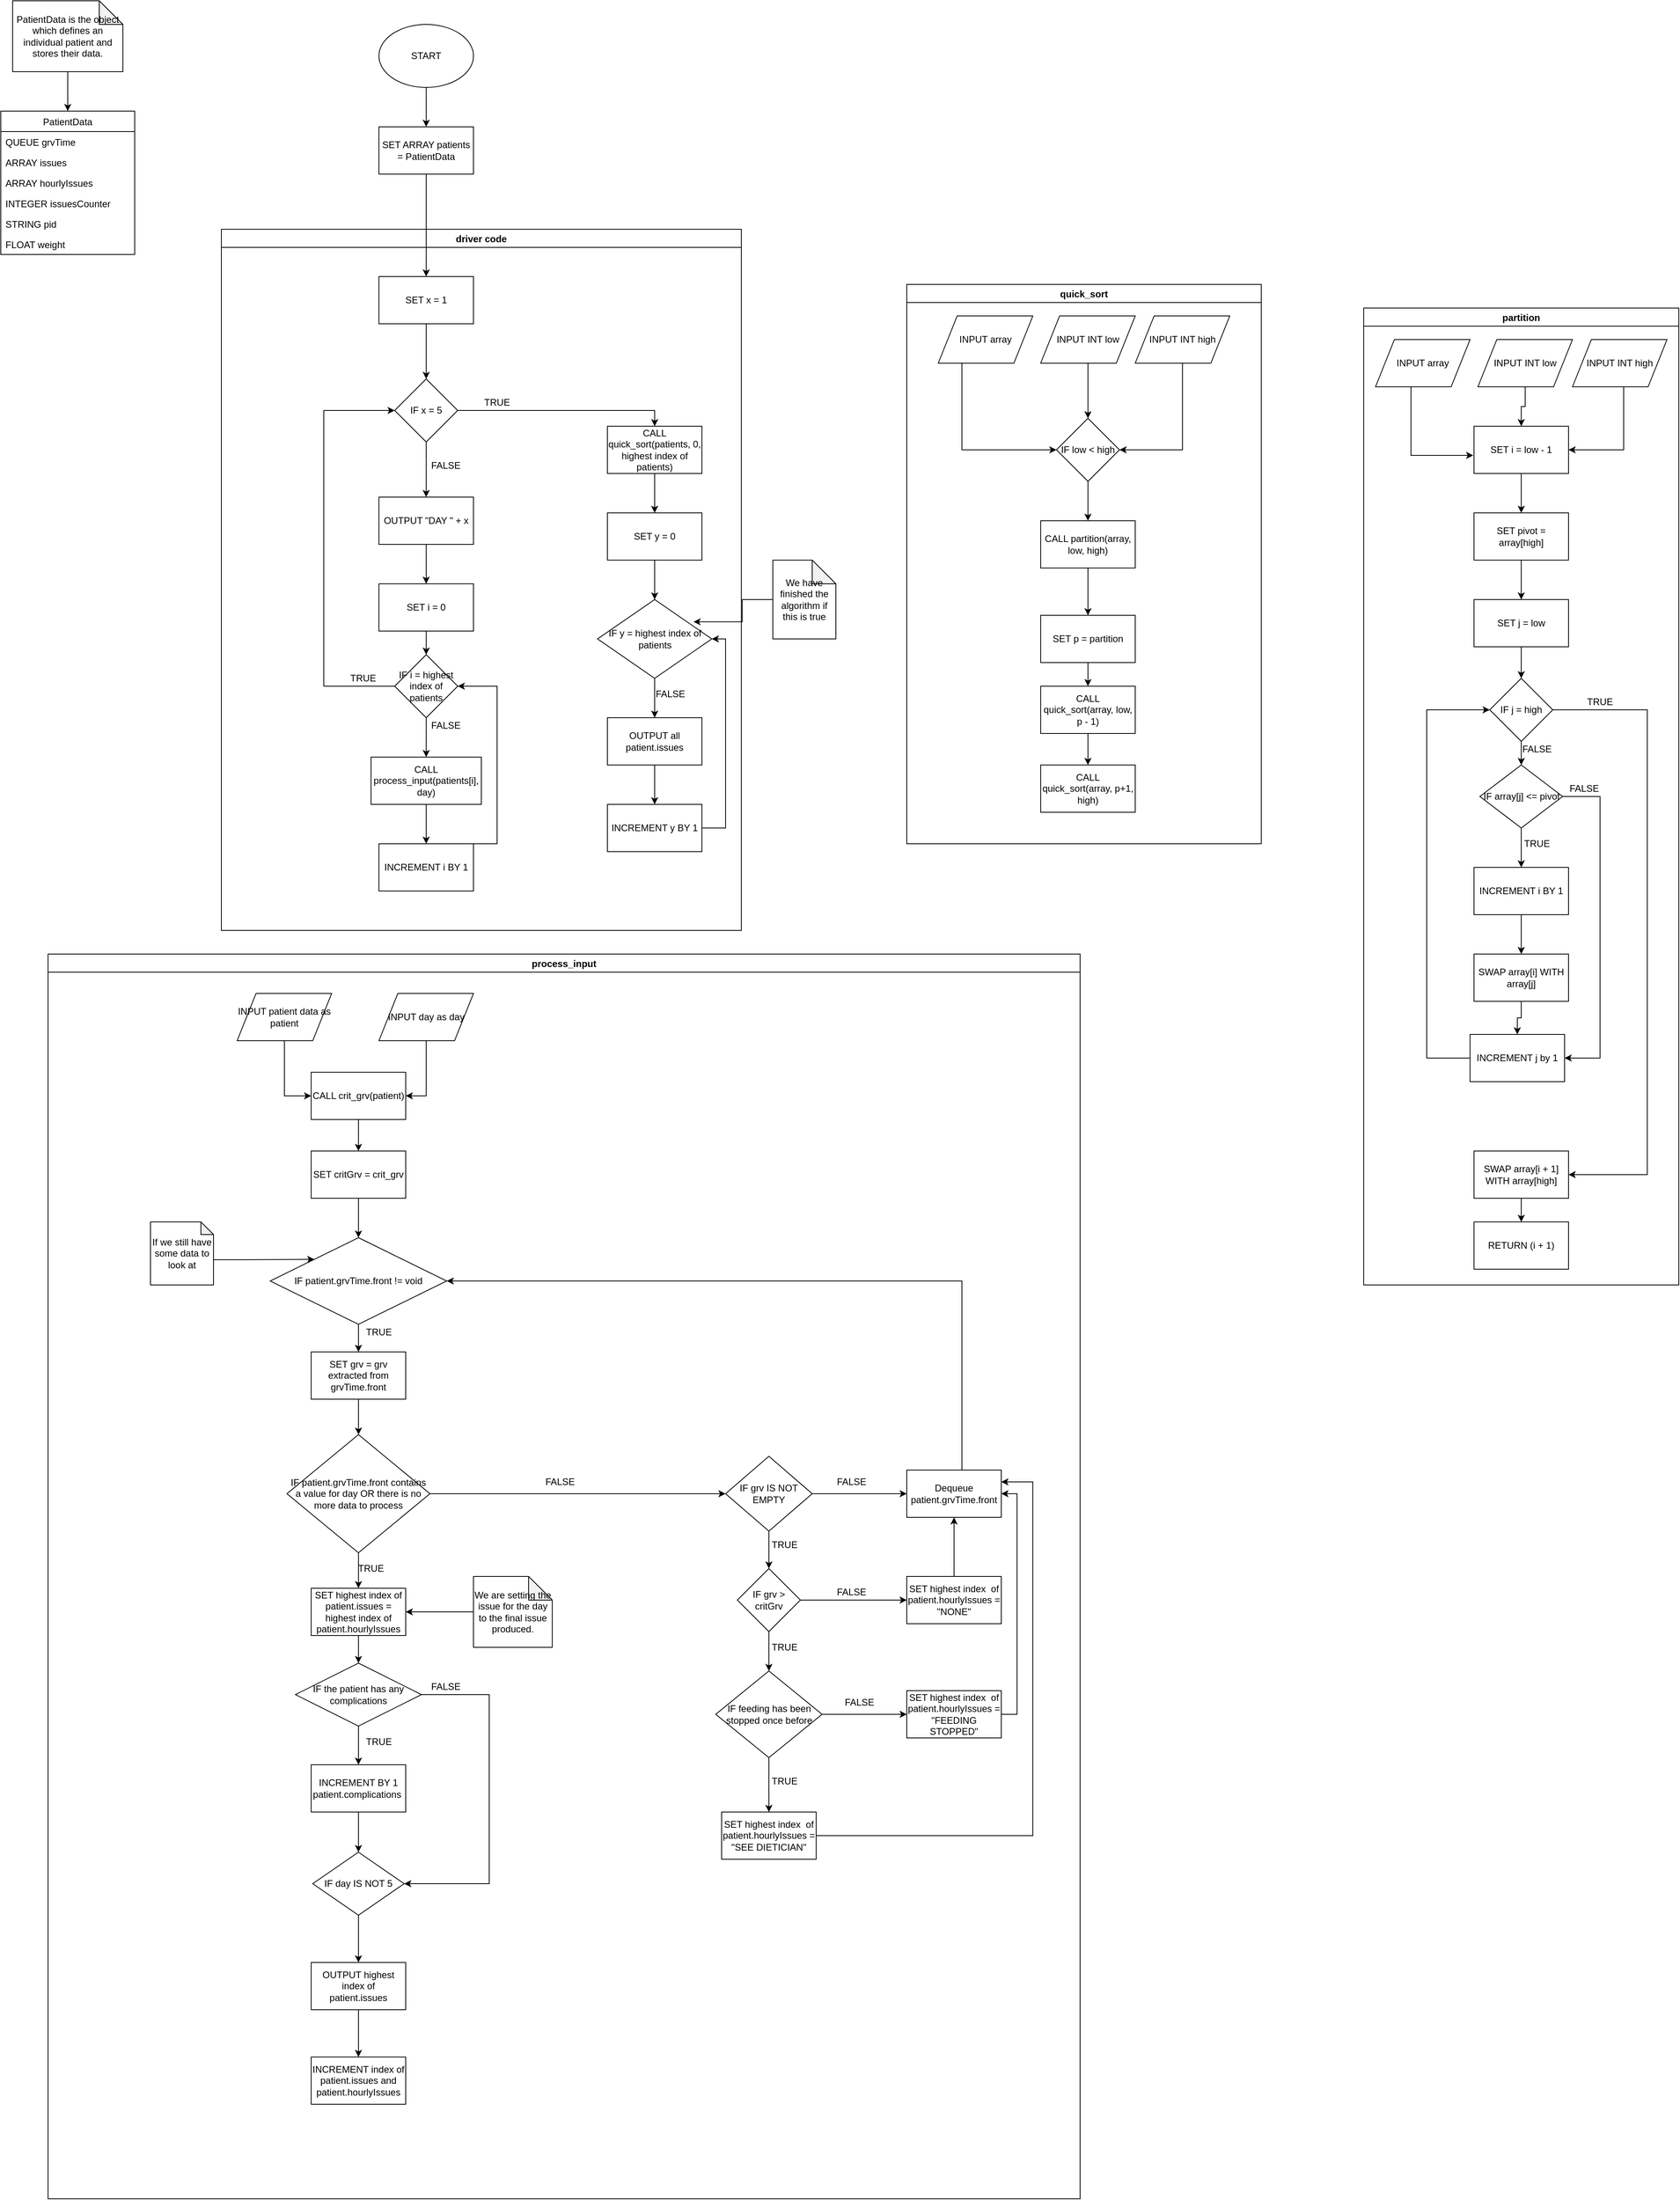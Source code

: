 <mxfile version="12.8.6"><diagram id="xZhLD4o8QTRMAtE7CM15" name="Page-1"><mxGraphModel dx="1673" dy="2077" grid="1" gridSize="10" guides="1" tooltips="1" connect="1" arrows="1" fold="1" page="1" pageScale="1" pageWidth="827" pageHeight="1169" math="0" shadow="0"><root><mxCell id="0"/><mxCell id="1" parent="0"/><mxCell id="9J7fLYX40AJCJ2EZpPL0-2" value="process_input" style="swimlane;" vertex="1" parent="1"><mxGeometry x="350" y="80" width="1310" height="1580" as="geometry"><mxRectangle x="350" y="80" width="110" height="23" as="alternateBounds"/></mxGeometry></mxCell><mxCell id="9J7fLYX40AJCJ2EZpPL0-24" style="edgeStyle=orthogonalEdgeStyle;rounded=0;orthogonalLoop=1;jettySize=auto;html=1;entryX=0;entryY=0.5;entryDx=0;entryDy=0;" edge="1" parent="9J7fLYX40AJCJ2EZpPL0-2" source="9J7fLYX40AJCJ2EZpPL0-4" target="9J7fLYX40AJCJ2EZpPL0-6"><mxGeometry relative="1" as="geometry"/></mxCell><mxCell id="9J7fLYX40AJCJ2EZpPL0-4" value="INPUT patient data as patient" style="shape=parallelogram;perimeter=parallelogramPerimeter;whiteSpace=wrap;html=1;" vertex="1" parent="9J7fLYX40AJCJ2EZpPL0-2"><mxGeometry x="240" y="50" width="120" height="60" as="geometry"/></mxCell><mxCell id="9J7fLYX40AJCJ2EZpPL0-25" style="edgeStyle=orthogonalEdgeStyle;rounded=0;orthogonalLoop=1;jettySize=auto;html=1;entryX=1;entryY=0.5;entryDx=0;entryDy=0;" edge="1" parent="9J7fLYX40AJCJ2EZpPL0-2" source="9J7fLYX40AJCJ2EZpPL0-5" target="9J7fLYX40AJCJ2EZpPL0-6"><mxGeometry relative="1" as="geometry"/></mxCell><mxCell id="9J7fLYX40AJCJ2EZpPL0-5" value="INPUT day as day" style="shape=parallelogram;perimeter=parallelogramPerimeter;whiteSpace=wrap;html=1;" vertex="1" parent="9J7fLYX40AJCJ2EZpPL0-2"><mxGeometry x="420" y="50" width="120" height="60" as="geometry"/></mxCell><mxCell id="9J7fLYX40AJCJ2EZpPL0-8" style="edgeStyle=orthogonalEdgeStyle;rounded=0;orthogonalLoop=1;jettySize=auto;html=1;exitX=0.5;exitY=1;exitDx=0;exitDy=0;" edge="1" parent="9J7fLYX40AJCJ2EZpPL0-2" source="9J7fLYX40AJCJ2EZpPL0-6" target="9J7fLYX40AJCJ2EZpPL0-7"><mxGeometry relative="1" as="geometry"/></mxCell><mxCell id="9J7fLYX40AJCJ2EZpPL0-6" value="CALL crit_grv(patient)" style="rounded=0;whiteSpace=wrap;html=1;" vertex="1" parent="9J7fLYX40AJCJ2EZpPL0-2"><mxGeometry x="334" y="150" width="120" height="60" as="geometry"/></mxCell><mxCell id="9J7fLYX40AJCJ2EZpPL0-22" style="edgeStyle=orthogonalEdgeStyle;rounded=0;orthogonalLoop=1;jettySize=auto;html=1;" edge="1" parent="9J7fLYX40AJCJ2EZpPL0-2" source="9J7fLYX40AJCJ2EZpPL0-7" target="9J7fLYX40AJCJ2EZpPL0-19"><mxGeometry relative="1" as="geometry"/></mxCell><mxCell id="9J7fLYX40AJCJ2EZpPL0-7" value="SET critGrv = crit_grv" style="rounded=0;whiteSpace=wrap;html=1;" vertex="1" parent="9J7fLYX40AJCJ2EZpPL0-2"><mxGeometry x="334" y="250" width="120" height="60" as="geometry"/></mxCell><mxCell id="9J7fLYX40AJCJ2EZpPL0-23" style="edgeStyle=orthogonalEdgeStyle;rounded=0;orthogonalLoop=1;jettySize=auto;html=1;exitX=0.5;exitY=1;exitDx=0;exitDy=0;entryX=0.5;entryY=0;entryDx=0;entryDy=0;" edge="1" parent="9J7fLYX40AJCJ2EZpPL0-2" source="9J7fLYX40AJCJ2EZpPL0-19" target="9J7fLYX40AJCJ2EZpPL0-26"><mxGeometry relative="1" as="geometry"><mxPoint x="394" y="500" as="targetPoint"/></mxGeometry></mxCell><mxCell id="9J7fLYX40AJCJ2EZpPL0-19" value="IF patient.grvTime.front != void" style="rhombus;whiteSpace=wrap;html=1;" vertex="1" parent="9J7fLYX40AJCJ2EZpPL0-2"><mxGeometry x="282" y="360" width="224" height="110" as="geometry"/></mxCell><mxCell id="9J7fLYX40AJCJ2EZpPL0-30" style="edgeStyle=orthogonalEdgeStyle;rounded=0;orthogonalLoop=1;jettySize=auto;html=1;" edge="1" parent="9J7fLYX40AJCJ2EZpPL0-2" source="9J7fLYX40AJCJ2EZpPL0-26" target="9J7fLYX40AJCJ2EZpPL0-28"><mxGeometry relative="1" as="geometry"/></mxCell><mxCell id="9J7fLYX40AJCJ2EZpPL0-26" value="SET grv = grv extracted from grvTime.front" style="rounded=0;whiteSpace=wrap;html=1;" vertex="1" parent="9J7fLYX40AJCJ2EZpPL0-2"><mxGeometry x="334" y="505" width="120" height="60" as="geometry"/></mxCell><mxCell id="9J7fLYX40AJCJ2EZpPL0-34" style="edgeStyle=orthogonalEdgeStyle;rounded=0;orthogonalLoop=1;jettySize=auto;html=1;" edge="1" parent="9J7fLYX40AJCJ2EZpPL0-2" source="9J7fLYX40AJCJ2EZpPL0-28" target="9J7fLYX40AJCJ2EZpPL0-31"><mxGeometry relative="1" as="geometry"/></mxCell><mxCell id="9J7fLYX40AJCJ2EZpPL0-28" value="IF patient.grvTime.front contains a value for day OR there is no more data to process" style="rhombus;whiteSpace=wrap;html=1;" vertex="1" parent="9J7fLYX40AJCJ2EZpPL0-2"><mxGeometry x="303.25" y="610" width="181.5" height="150" as="geometry"/></mxCell><mxCell id="9J7fLYX40AJCJ2EZpPL0-36" style="edgeStyle=orthogonalEdgeStyle;rounded=0;orthogonalLoop=1;jettySize=auto;html=1;exitX=0.5;exitY=1;exitDx=0;exitDy=0;" edge="1" parent="9J7fLYX40AJCJ2EZpPL0-2" source="9J7fLYX40AJCJ2EZpPL0-31" target="9J7fLYX40AJCJ2EZpPL0-35"><mxGeometry relative="1" as="geometry"/></mxCell><mxCell id="9J7fLYX40AJCJ2EZpPL0-31" value="SET highest index of patient.issues = highest index of patient.hourlyIssues" style="rounded=0;whiteSpace=wrap;html=1;" vertex="1" parent="9J7fLYX40AJCJ2EZpPL0-2"><mxGeometry x="334" y="805" width="120" height="60" as="geometry"/></mxCell><mxCell id="9J7fLYX40AJCJ2EZpPL0-33" style="edgeStyle=orthogonalEdgeStyle;rounded=0;orthogonalLoop=1;jettySize=auto;html=1;exitX=0;exitY=0.5;exitDx=0;exitDy=0;exitPerimeter=0;" edge="1" parent="9J7fLYX40AJCJ2EZpPL0-2" source="9J7fLYX40AJCJ2EZpPL0-32" target="9J7fLYX40AJCJ2EZpPL0-31"><mxGeometry relative="1" as="geometry"/></mxCell><mxCell id="9J7fLYX40AJCJ2EZpPL0-32" value="We are setting the issue for the day to the final issue produced." style="shape=note;whiteSpace=wrap;html=1;backgroundOutline=1;darkOpacity=0.05;" vertex="1" parent="9J7fLYX40AJCJ2EZpPL0-2"><mxGeometry x="540" y="790" width="100" height="90" as="geometry"/></mxCell><mxCell id="9J7fLYX40AJCJ2EZpPL0-38" style="edgeStyle=orthogonalEdgeStyle;rounded=0;orthogonalLoop=1;jettySize=auto;html=1;exitX=0.5;exitY=1;exitDx=0;exitDy=0;" edge="1" parent="9J7fLYX40AJCJ2EZpPL0-2" source="9J7fLYX40AJCJ2EZpPL0-35" target="9J7fLYX40AJCJ2EZpPL0-37"><mxGeometry relative="1" as="geometry"/></mxCell><mxCell id="9J7fLYX40AJCJ2EZpPL0-35" value="IF the patient has any complications" style="rhombus;whiteSpace=wrap;html=1;" vertex="1" parent="9J7fLYX40AJCJ2EZpPL0-2"><mxGeometry x="314" y="900" width="160" height="80" as="geometry"/></mxCell><mxCell id="9J7fLYX40AJCJ2EZpPL0-40" style="edgeStyle=orthogonalEdgeStyle;rounded=0;orthogonalLoop=1;jettySize=auto;html=1;exitX=0.5;exitY=1;exitDx=0;exitDy=0;" edge="1" parent="9J7fLYX40AJCJ2EZpPL0-2" source="9J7fLYX40AJCJ2EZpPL0-37" target="9J7fLYX40AJCJ2EZpPL0-39"><mxGeometry relative="1" as="geometry"/></mxCell><mxCell id="9J7fLYX40AJCJ2EZpPL0-37" value="INCREMENT BY 1 patient.complications&amp;nbsp;" style="rounded=0;whiteSpace=wrap;html=1;" vertex="1" parent="9J7fLYX40AJCJ2EZpPL0-2"><mxGeometry x="334" y="1029" width="120" height="60" as="geometry"/></mxCell><mxCell id="9J7fLYX40AJCJ2EZpPL0-42" style="edgeStyle=orthogonalEdgeStyle;rounded=0;orthogonalLoop=1;jettySize=auto;html=1;exitX=0.5;exitY=1;exitDx=0;exitDy=0;" edge="1" parent="9J7fLYX40AJCJ2EZpPL0-2" source="9J7fLYX40AJCJ2EZpPL0-39" target="9J7fLYX40AJCJ2EZpPL0-41"><mxGeometry relative="1" as="geometry"/></mxCell><mxCell id="9J7fLYX40AJCJ2EZpPL0-39" value="IF day IS NOT 5" style="rhombus;whiteSpace=wrap;html=1;" vertex="1" parent="9J7fLYX40AJCJ2EZpPL0-2"><mxGeometry x="336" y="1140" width="116" height="80" as="geometry"/></mxCell><mxCell id="9J7fLYX40AJCJ2EZpPL0-44" style="edgeStyle=orthogonalEdgeStyle;rounded=0;orthogonalLoop=1;jettySize=auto;html=1;" edge="1" parent="9J7fLYX40AJCJ2EZpPL0-2" source="9J7fLYX40AJCJ2EZpPL0-41" target="9J7fLYX40AJCJ2EZpPL0-43"><mxGeometry relative="1" as="geometry"/></mxCell><mxCell id="9J7fLYX40AJCJ2EZpPL0-41" value="OUTPUT highest index of patient.issues" style="rounded=0;whiteSpace=wrap;html=1;" vertex="1" parent="9J7fLYX40AJCJ2EZpPL0-2"><mxGeometry x="334" y="1280" width="120" height="60" as="geometry"/></mxCell><mxCell id="9J7fLYX40AJCJ2EZpPL0-43" value="INCREMENT index of patient.issues and patient.hourlyIssues" style="rounded=0;whiteSpace=wrap;html=1;" vertex="1" parent="9J7fLYX40AJCJ2EZpPL0-2"><mxGeometry x="334" y="1400" width="120" height="60" as="geometry"/></mxCell><mxCell id="9J7fLYX40AJCJ2EZpPL0-45" value="TRUE" style="text;html=1;strokeColor=none;fillColor=none;align=center;verticalAlign=middle;whiteSpace=wrap;rounded=0;" vertex="1" parent="9J7fLYX40AJCJ2EZpPL0-2"><mxGeometry x="390" y="770" width="40" height="20" as="geometry"/></mxCell><mxCell id="9J7fLYX40AJCJ2EZpPL0-47" value="TRUE" style="text;html=1;strokeColor=none;fillColor=none;align=center;verticalAlign=middle;whiteSpace=wrap;rounded=0;" vertex="1" parent="9J7fLYX40AJCJ2EZpPL0-2"><mxGeometry x="400" y="990" width="40" height="20" as="geometry"/></mxCell><mxCell id="9J7fLYX40AJCJ2EZpPL0-48" style="edgeStyle=orthogonalEdgeStyle;rounded=0;orthogonalLoop=1;jettySize=auto;html=1;entryX=1;entryY=0.5;entryDx=0;entryDy=0;" edge="1" parent="9J7fLYX40AJCJ2EZpPL0-2" source="9J7fLYX40AJCJ2EZpPL0-35" target="9J7fLYX40AJCJ2EZpPL0-39"><mxGeometry relative="1" as="geometry"><mxPoint x="540" y="1180" as="targetPoint"/><Array as="points"><mxPoint x="560" y="940"/><mxPoint x="560" y="1180"/></Array></mxGeometry></mxCell><mxCell id="9J7fLYX40AJCJ2EZpPL0-49" value="FALSE" style="text;html=1;strokeColor=none;fillColor=none;align=center;verticalAlign=middle;whiteSpace=wrap;rounded=0;" vertex="1" parent="9J7fLYX40AJCJ2EZpPL0-2"><mxGeometry x="485" y="920" width="40" height="20" as="geometry"/></mxCell><mxCell id="9J7fLYX40AJCJ2EZpPL0-52" value="TRUE" style="text;html=1;strokeColor=none;fillColor=none;align=center;verticalAlign=middle;whiteSpace=wrap;rounded=0;" vertex="1" parent="9J7fLYX40AJCJ2EZpPL0-2"><mxGeometry x="400" y="470" width="40" height="20" as="geometry"/></mxCell><mxCell id="9J7fLYX40AJCJ2EZpPL0-54" style="edgeStyle=orthogonalEdgeStyle;rounded=0;orthogonalLoop=1;jettySize=auto;html=1;exitX=0;exitY=0;exitDx=80;exitDy=48;exitPerimeter=0;entryX=0;entryY=0;entryDx=0;entryDy=0;" edge="1" parent="9J7fLYX40AJCJ2EZpPL0-2" source="9J7fLYX40AJCJ2EZpPL0-53" target="9J7fLYX40AJCJ2EZpPL0-19"><mxGeometry relative="1" as="geometry"/></mxCell><mxCell id="9J7fLYX40AJCJ2EZpPL0-53" value="If we still have some data to look at" style="shape=note;whiteSpace=wrap;html=1;backgroundOutline=1;darkOpacity=0.05;size=16;" vertex="1" parent="9J7fLYX40AJCJ2EZpPL0-2"><mxGeometry x="130" y="340" width="80" height="80" as="geometry"/></mxCell><mxCell id="9J7fLYX40AJCJ2EZpPL0-56" value="FALSE" style="text;html=1;strokeColor=none;fillColor=none;align=center;verticalAlign=middle;whiteSpace=wrap;rounded=0;" vertex="1" parent="9J7fLYX40AJCJ2EZpPL0-2"><mxGeometry x="630" y="660" width="40" height="20" as="geometry"/></mxCell><mxCell id="9J7fLYX40AJCJ2EZpPL0-59" style="edgeStyle=orthogonalEdgeStyle;rounded=0;orthogonalLoop=1;jettySize=auto;html=1;" edge="1" parent="9J7fLYX40AJCJ2EZpPL0-2" source="9J7fLYX40AJCJ2EZpPL0-57" target="9J7fLYX40AJCJ2EZpPL0-58"><mxGeometry relative="1" as="geometry"/></mxCell><mxCell id="9J7fLYX40AJCJ2EZpPL0-63" style="edgeStyle=orthogonalEdgeStyle;rounded=0;orthogonalLoop=1;jettySize=auto;html=1;exitX=0.5;exitY=1;exitDx=0;exitDy=0;" edge="1" parent="9J7fLYX40AJCJ2EZpPL0-2" source="9J7fLYX40AJCJ2EZpPL0-57" target="9J7fLYX40AJCJ2EZpPL0-62"><mxGeometry relative="1" as="geometry"/></mxCell><mxCell id="9J7fLYX40AJCJ2EZpPL0-57" value="IF grv IS NOT EMPTY" style="rhombus;whiteSpace=wrap;html=1;" vertex="1" parent="9J7fLYX40AJCJ2EZpPL0-2"><mxGeometry x="860" y="637.5" width="110" height="95" as="geometry"/></mxCell><mxCell id="9J7fLYX40AJCJ2EZpPL0-58" value="Dequeue patient.grvTime.front" style="rounded=0;whiteSpace=wrap;html=1;" vertex="1" parent="9J7fLYX40AJCJ2EZpPL0-2"><mxGeometry x="1090" y="655" width="120" height="60" as="geometry"/></mxCell><mxCell id="9J7fLYX40AJCJ2EZpPL0-60" style="edgeStyle=orthogonalEdgeStyle;rounded=0;orthogonalLoop=1;jettySize=auto;html=1;entryX=1;entryY=0.5;entryDx=0;entryDy=0;" edge="1" parent="9J7fLYX40AJCJ2EZpPL0-2" source="9J7fLYX40AJCJ2EZpPL0-58" target="9J7fLYX40AJCJ2EZpPL0-19"><mxGeometry relative="1" as="geometry"><mxPoint x="1150" y="420" as="targetPoint"/><Array as="points"><mxPoint x="1160" y="415"/></Array></mxGeometry></mxCell><mxCell id="9J7fLYX40AJCJ2EZpPL0-61" value="FALSE" style="text;html=1;strokeColor=none;fillColor=none;align=center;verticalAlign=middle;whiteSpace=wrap;rounded=0;" vertex="1" parent="9J7fLYX40AJCJ2EZpPL0-2"><mxGeometry x="1000" y="660" width="40" height="20" as="geometry"/></mxCell><mxCell id="9J7fLYX40AJCJ2EZpPL0-65" style="edgeStyle=orthogonalEdgeStyle;rounded=0;orthogonalLoop=1;jettySize=auto;html=1;exitX=1;exitY=0.5;exitDx=0;exitDy=0;entryX=0;entryY=0.5;entryDx=0;entryDy=0;" edge="1" parent="9J7fLYX40AJCJ2EZpPL0-2" source="9J7fLYX40AJCJ2EZpPL0-62" target="9J7fLYX40AJCJ2EZpPL0-64"><mxGeometry relative="1" as="geometry"/></mxCell><mxCell id="9J7fLYX40AJCJ2EZpPL0-68" style="edgeStyle=orthogonalEdgeStyle;rounded=0;orthogonalLoop=1;jettySize=auto;html=1;exitX=0.5;exitY=1;exitDx=0;exitDy=0;" edge="1" parent="9J7fLYX40AJCJ2EZpPL0-2" source="9J7fLYX40AJCJ2EZpPL0-62" target="9J7fLYX40AJCJ2EZpPL0-67"><mxGeometry relative="1" as="geometry"/></mxCell><mxCell id="9J7fLYX40AJCJ2EZpPL0-62" value="IF grv &amp;gt; critGrv" style="rhombus;whiteSpace=wrap;html=1;" vertex="1" parent="9J7fLYX40AJCJ2EZpPL0-2"><mxGeometry x="875" y="780" width="80" height="80" as="geometry"/></mxCell><mxCell id="9J7fLYX40AJCJ2EZpPL0-78" style="edgeStyle=orthogonalEdgeStyle;rounded=0;orthogonalLoop=1;jettySize=auto;html=1;" edge="1" parent="9J7fLYX40AJCJ2EZpPL0-2" source="9J7fLYX40AJCJ2EZpPL0-64" target="9J7fLYX40AJCJ2EZpPL0-58"><mxGeometry relative="1" as="geometry"/></mxCell><mxCell id="9J7fLYX40AJCJ2EZpPL0-64" value="SET highest index&amp;nbsp; of patient.hourlyIssues = &quot;NONE&quot;" style="rounded=0;whiteSpace=wrap;html=1;" vertex="1" parent="9J7fLYX40AJCJ2EZpPL0-2"><mxGeometry x="1090" y="790" width="120" height="60" as="geometry"/></mxCell><mxCell id="9J7fLYX40AJCJ2EZpPL0-66" value="FALSE" style="text;html=1;strokeColor=none;fillColor=none;align=center;verticalAlign=middle;whiteSpace=wrap;rounded=0;" vertex="1" parent="9J7fLYX40AJCJ2EZpPL0-2"><mxGeometry x="1000" y="800" width="40" height="20" as="geometry"/></mxCell><mxCell id="9J7fLYX40AJCJ2EZpPL0-72" style="edgeStyle=orthogonalEdgeStyle;rounded=0;orthogonalLoop=1;jettySize=auto;html=1;" edge="1" parent="9J7fLYX40AJCJ2EZpPL0-2" source="9J7fLYX40AJCJ2EZpPL0-67" target="9J7fLYX40AJCJ2EZpPL0-71"><mxGeometry relative="1" as="geometry"/></mxCell><mxCell id="9J7fLYX40AJCJ2EZpPL0-73" style="edgeStyle=orthogonalEdgeStyle;rounded=0;orthogonalLoop=1;jettySize=auto;html=1;exitX=1;exitY=0.5;exitDx=0;exitDy=0;" edge="1" parent="9J7fLYX40AJCJ2EZpPL0-2" source="9J7fLYX40AJCJ2EZpPL0-67" target="9J7fLYX40AJCJ2EZpPL0-69"><mxGeometry relative="1" as="geometry"/></mxCell><mxCell id="9J7fLYX40AJCJ2EZpPL0-67" value="IF feeding has been stopped once before" style="rhombus;whiteSpace=wrap;html=1;" vertex="1" parent="9J7fLYX40AJCJ2EZpPL0-2"><mxGeometry x="847.5" y="910" width="135" height="110" as="geometry"/></mxCell><mxCell id="9J7fLYX40AJCJ2EZpPL0-79" style="edgeStyle=orthogonalEdgeStyle;rounded=0;orthogonalLoop=1;jettySize=auto;html=1;entryX=1;entryY=0.5;entryDx=0;entryDy=0;" edge="1" parent="9J7fLYX40AJCJ2EZpPL0-2" source="9J7fLYX40AJCJ2EZpPL0-69" target="9J7fLYX40AJCJ2EZpPL0-58"><mxGeometry relative="1" as="geometry"><Array as="points"><mxPoint x="1230" y="965"/><mxPoint x="1230" y="685"/></Array></mxGeometry></mxCell><mxCell id="9J7fLYX40AJCJ2EZpPL0-69" value="&lt;span style=&quot;white-space: normal&quot;&gt;SET highest index&amp;nbsp; of patient.hourlyIssues = &quot;FEEDING STOPPED&quot;&lt;/span&gt;" style="rounded=0;whiteSpace=wrap;html=1;" vertex="1" parent="9J7fLYX40AJCJ2EZpPL0-2"><mxGeometry x="1090" y="935" width="120" height="60" as="geometry"/></mxCell><mxCell id="9J7fLYX40AJCJ2EZpPL0-80" style="edgeStyle=orthogonalEdgeStyle;rounded=0;orthogonalLoop=1;jettySize=auto;html=1;entryX=1;entryY=0.25;entryDx=0;entryDy=0;" edge="1" parent="9J7fLYX40AJCJ2EZpPL0-2" source="9J7fLYX40AJCJ2EZpPL0-71" target="9J7fLYX40AJCJ2EZpPL0-58"><mxGeometry relative="1" as="geometry"><Array as="points"><mxPoint x="1250" y="1119"/><mxPoint x="1250" y="670"/></Array></mxGeometry></mxCell><mxCell id="9J7fLYX40AJCJ2EZpPL0-71" value="&lt;span style=&quot;white-space: normal&quot;&gt;SET highest index&amp;nbsp; of patient.hourlyIssues = &quot;SEE DIETICIAN&quot;&lt;/span&gt;" style="rounded=0;whiteSpace=wrap;html=1;" vertex="1" parent="9J7fLYX40AJCJ2EZpPL0-2"><mxGeometry x="855" y="1089" width="120" height="60" as="geometry"/></mxCell><mxCell id="9J7fLYX40AJCJ2EZpPL0-74" value="TRUE" style="text;html=1;strokeColor=none;fillColor=none;align=center;verticalAlign=middle;whiteSpace=wrap;rounded=0;" vertex="1" parent="9J7fLYX40AJCJ2EZpPL0-2"><mxGeometry x="915" y="740" width="40" height="20" as="geometry"/></mxCell><mxCell id="9J7fLYX40AJCJ2EZpPL0-75" value="TRUE" style="text;html=1;strokeColor=none;fillColor=none;align=center;verticalAlign=middle;whiteSpace=wrap;rounded=0;" vertex="1" parent="9J7fLYX40AJCJ2EZpPL0-2"><mxGeometry x="915" y="870" width="40" height="20" as="geometry"/></mxCell><mxCell id="9J7fLYX40AJCJ2EZpPL0-76" value="TRUE" style="text;html=1;strokeColor=none;fillColor=none;align=center;verticalAlign=middle;whiteSpace=wrap;rounded=0;" vertex="1" parent="9J7fLYX40AJCJ2EZpPL0-2"><mxGeometry x="915" y="1040" width="40" height="20" as="geometry"/></mxCell><mxCell id="9J7fLYX40AJCJ2EZpPL0-77" value="FALSE" style="text;html=1;strokeColor=none;fillColor=none;align=center;verticalAlign=middle;whiteSpace=wrap;rounded=0;" vertex="1" parent="9J7fLYX40AJCJ2EZpPL0-2"><mxGeometry x="1010" y="940" width="40" height="20" as="geometry"/></mxCell><mxCell id="9J7fLYX40AJCJ2EZpPL0-18" style="edgeStyle=orthogonalEdgeStyle;rounded=0;orthogonalLoop=1;jettySize=auto;html=1;" edge="1" parent="1" source="9J7fLYX40AJCJ2EZpPL0-17" target="9J7fLYX40AJCJ2EZpPL0-9"><mxGeometry relative="1" as="geometry"/></mxCell><mxCell id="9J7fLYX40AJCJ2EZpPL0-17" value="PatientData is the object which defines an individual patient and stores their data." style="shape=note;whiteSpace=wrap;html=1;backgroundOutline=1;darkOpacity=0.05;" vertex="1" parent="1"><mxGeometry x="305" y="-1130" width="140" height="90" as="geometry"/></mxCell><mxCell id="9J7fLYX40AJCJ2EZpPL0-55" style="edgeStyle=orthogonalEdgeStyle;rounded=0;orthogonalLoop=1;jettySize=auto;html=1;" edge="1" parent="1" source="9J7fLYX40AJCJ2EZpPL0-28"><mxGeometry relative="1" as="geometry"><mxPoint x="1210" y="765" as="targetPoint"/></mxGeometry></mxCell><mxCell id="9J7fLYX40AJCJ2EZpPL0-81" value="driver code" style="swimlane;startSize=23;" vertex="1" parent="1"><mxGeometry x="570" y="-840" width="660" height="890" as="geometry"/></mxCell><mxCell id="9J7fLYX40AJCJ2EZpPL0-99" style="edgeStyle=orthogonalEdgeStyle;rounded=0;orthogonalLoop=1;jettySize=auto;html=1;" edge="1" parent="9J7fLYX40AJCJ2EZpPL0-81" source="9J7fLYX40AJCJ2EZpPL0-82" target="9J7fLYX40AJCJ2EZpPL0-97"><mxGeometry relative="1" as="geometry"/></mxCell><mxCell id="9J7fLYX40AJCJ2EZpPL0-82" value="SET x = 1" style="rounded=0;whiteSpace=wrap;html=1;" vertex="1" parent="9J7fLYX40AJCJ2EZpPL0-81"><mxGeometry x="200" y="60" width="120" height="60" as="geometry"/></mxCell><mxCell id="9J7fLYX40AJCJ2EZpPL0-86" style="edgeStyle=orthogonalEdgeStyle;rounded=0;orthogonalLoop=1;jettySize=auto;html=1;" edge="1" parent="9J7fLYX40AJCJ2EZpPL0-81" source="9J7fLYX40AJCJ2EZpPL0-83" target="9J7fLYX40AJCJ2EZpPL0-85"><mxGeometry relative="1" as="geometry"/></mxCell><mxCell id="9J7fLYX40AJCJ2EZpPL0-83" value="OUTPUT &quot;DAY &quot; + x" style="rounded=0;whiteSpace=wrap;html=1;" vertex="1" parent="9J7fLYX40AJCJ2EZpPL0-81"><mxGeometry x="200" y="340" width="120" height="60" as="geometry"/></mxCell><mxCell id="9J7fLYX40AJCJ2EZpPL0-94" style="edgeStyle=orthogonalEdgeStyle;rounded=0;orthogonalLoop=1;jettySize=auto;html=1;exitX=0.5;exitY=1;exitDx=0;exitDy=0;" edge="1" parent="9J7fLYX40AJCJ2EZpPL0-81" source="9J7fLYX40AJCJ2EZpPL0-85" target="9J7fLYX40AJCJ2EZpPL0-93"><mxGeometry relative="1" as="geometry"/></mxCell><mxCell id="9J7fLYX40AJCJ2EZpPL0-85" value="SET i = 0" style="rounded=0;whiteSpace=wrap;html=1;" vertex="1" parent="9J7fLYX40AJCJ2EZpPL0-81"><mxGeometry x="200" y="450" width="120" height="60" as="geometry"/></mxCell><mxCell id="9J7fLYX40AJCJ2EZpPL0-101" style="edgeStyle=orthogonalEdgeStyle;rounded=0;orthogonalLoop=1;jettySize=auto;html=1;exitX=0.5;exitY=1;exitDx=0;exitDy=0;" edge="1" parent="9J7fLYX40AJCJ2EZpPL0-81" source="9J7fLYX40AJCJ2EZpPL0-87" target="9J7fLYX40AJCJ2EZpPL0-91"><mxGeometry relative="1" as="geometry"/></mxCell><mxCell id="9J7fLYX40AJCJ2EZpPL0-87" value="CALL process_input(patients[i], day)" style="rounded=0;whiteSpace=wrap;html=1;" vertex="1" parent="9J7fLYX40AJCJ2EZpPL0-81"><mxGeometry x="190" y="670" width="140" height="60" as="geometry"/></mxCell><mxCell id="9J7fLYX40AJCJ2EZpPL0-100" style="edgeStyle=orthogonalEdgeStyle;rounded=0;orthogonalLoop=1;jettySize=auto;html=1;entryX=1;entryY=0.5;entryDx=0;entryDy=0;" edge="1" parent="9J7fLYX40AJCJ2EZpPL0-81" source="9J7fLYX40AJCJ2EZpPL0-91" target="9J7fLYX40AJCJ2EZpPL0-93"><mxGeometry relative="1" as="geometry"><Array as="points"><mxPoint x="350" y="780"/><mxPoint x="350" y="580"/></Array></mxGeometry></mxCell><mxCell id="9J7fLYX40AJCJ2EZpPL0-91" value="INCREMENT i BY 1" style="rounded=0;whiteSpace=wrap;html=1;" vertex="1" parent="9J7fLYX40AJCJ2EZpPL0-81"><mxGeometry x="200" y="780" width="120" height="60" as="geometry"/></mxCell><mxCell id="9J7fLYX40AJCJ2EZpPL0-95" style="edgeStyle=orthogonalEdgeStyle;rounded=0;orthogonalLoop=1;jettySize=auto;html=1;exitX=0.5;exitY=1;exitDx=0;exitDy=0;" edge="1" parent="9J7fLYX40AJCJ2EZpPL0-81" source="9J7fLYX40AJCJ2EZpPL0-93" target="9J7fLYX40AJCJ2EZpPL0-87"><mxGeometry relative="1" as="geometry"/></mxCell><mxCell id="9J7fLYX40AJCJ2EZpPL0-93" value="IF i = highest index of patients" style="rhombus;whiteSpace=wrap;html=1;" vertex="1" parent="9J7fLYX40AJCJ2EZpPL0-81"><mxGeometry x="220" y="540" width="80" height="80" as="geometry"/></mxCell><mxCell id="9J7fLYX40AJCJ2EZpPL0-98" style="edgeStyle=orthogonalEdgeStyle;rounded=0;orthogonalLoop=1;jettySize=auto;html=1;" edge="1" parent="9J7fLYX40AJCJ2EZpPL0-81" source="9J7fLYX40AJCJ2EZpPL0-97" target="9J7fLYX40AJCJ2EZpPL0-83"><mxGeometry relative="1" as="geometry"/></mxCell><mxCell id="9J7fLYX40AJCJ2EZpPL0-107" style="edgeStyle=orthogonalEdgeStyle;rounded=0;orthogonalLoop=1;jettySize=auto;html=1;entryX=0.5;entryY=0;entryDx=0;entryDy=0;" edge="1" parent="9J7fLYX40AJCJ2EZpPL0-81" source="9J7fLYX40AJCJ2EZpPL0-97" target="9J7fLYX40AJCJ2EZpPL0-113"><mxGeometry relative="1" as="geometry"/></mxCell><mxCell id="9J7fLYX40AJCJ2EZpPL0-97" value="IF x = 5" style="rhombus;whiteSpace=wrap;html=1;" vertex="1" parent="9J7fLYX40AJCJ2EZpPL0-81"><mxGeometry x="220" y="190" width="80" height="80" as="geometry"/></mxCell><mxCell id="9J7fLYX40AJCJ2EZpPL0-102" style="edgeStyle=orthogonalEdgeStyle;rounded=0;orthogonalLoop=1;jettySize=auto;html=1;" edge="1" parent="9J7fLYX40AJCJ2EZpPL0-81" source="9J7fLYX40AJCJ2EZpPL0-93" target="9J7fLYX40AJCJ2EZpPL0-97"><mxGeometry relative="1" as="geometry"><mxPoint x="150" y="230" as="targetPoint"/><Array as="points"><mxPoint x="130" y="580"/><mxPoint x="130" y="230"/></Array></mxGeometry></mxCell><mxCell id="9J7fLYX40AJCJ2EZpPL0-103" value="FALSE" style="text;html=1;strokeColor=none;fillColor=none;align=center;verticalAlign=middle;whiteSpace=wrap;rounded=0;" vertex="1" parent="9J7fLYX40AJCJ2EZpPL0-81"><mxGeometry x="265" y="290" width="40" height="20" as="geometry"/></mxCell><mxCell id="9J7fLYX40AJCJ2EZpPL0-104" value="TRUE" style="text;html=1;strokeColor=none;fillColor=none;align=center;verticalAlign=middle;whiteSpace=wrap;rounded=0;" vertex="1" parent="9J7fLYX40AJCJ2EZpPL0-81"><mxGeometry x="160" y="560" width="40" height="20" as="geometry"/></mxCell><mxCell id="9J7fLYX40AJCJ2EZpPL0-105" value="FALSE" style="text;html=1;strokeColor=none;fillColor=none;align=center;verticalAlign=middle;whiteSpace=wrap;rounded=0;" vertex="1" parent="9J7fLYX40AJCJ2EZpPL0-81"><mxGeometry x="265" y="620" width="40" height="20" as="geometry"/></mxCell><mxCell id="9J7fLYX40AJCJ2EZpPL0-110" style="edgeStyle=orthogonalEdgeStyle;rounded=0;orthogonalLoop=1;jettySize=auto;html=1;exitX=0.5;exitY=1;exitDx=0;exitDy=0;" edge="1" parent="9J7fLYX40AJCJ2EZpPL0-81" source="9J7fLYX40AJCJ2EZpPL0-106" target="9J7fLYX40AJCJ2EZpPL0-109"><mxGeometry relative="1" as="geometry"/></mxCell><mxCell id="9J7fLYX40AJCJ2EZpPL0-106" value="SET y = 0" style="rounded=0;whiteSpace=wrap;html=1;" vertex="1" parent="9J7fLYX40AJCJ2EZpPL0-81"><mxGeometry x="490" y="360" width="120" height="60" as="geometry"/></mxCell><mxCell id="9J7fLYX40AJCJ2EZpPL0-108" value="TRUE" style="text;html=1;strokeColor=none;fillColor=none;align=center;verticalAlign=middle;whiteSpace=wrap;rounded=0;" vertex="1" parent="9J7fLYX40AJCJ2EZpPL0-81"><mxGeometry x="330" y="210" width="40" height="20" as="geometry"/></mxCell><mxCell id="9J7fLYX40AJCJ2EZpPL0-112" style="edgeStyle=orthogonalEdgeStyle;rounded=0;orthogonalLoop=1;jettySize=auto;html=1;exitX=0.5;exitY=1;exitDx=0;exitDy=0;" edge="1" parent="9J7fLYX40AJCJ2EZpPL0-81" source="9J7fLYX40AJCJ2EZpPL0-109" target="9J7fLYX40AJCJ2EZpPL0-111"><mxGeometry relative="1" as="geometry"/></mxCell><mxCell id="9J7fLYX40AJCJ2EZpPL0-109" value="IF y = highest index of patients" style="rhombus;whiteSpace=wrap;html=1;" vertex="1" parent="9J7fLYX40AJCJ2EZpPL0-81"><mxGeometry x="477.5" y="470" width="145" height="100" as="geometry"/></mxCell><mxCell id="9J7fLYX40AJCJ2EZpPL0-119" style="edgeStyle=orthogonalEdgeStyle;rounded=0;orthogonalLoop=1;jettySize=auto;html=1;" edge="1" parent="9J7fLYX40AJCJ2EZpPL0-81" source="9J7fLYX40AJCJ2EZpPL0-111" target="9J7fLYX40AJCJ2EZpPL0-117"><mxGeometry relative="1" as="geometry"/></mxCell><mxCell id="9J7fLYX40AJCJ2EZpPL0-111" value="OUTPUT all patient.issues" style="rounded=0;whiteSpace=wrap;html=1;" vertex="1" parent="9J7fLYX40AJCJ2EZpPL0-81"><mxGeometry x="490" y="620" width="120" height="60" as="geometry"/></mxCell><mxCell id="9J7fLYX40AJCJ2EZpPL0-116" style="edgeStyle=orthogonalEdgeStyle;rounded=0;orthogonalLoop=1;jettySize=auto;html=1;exitX=0.5;exitY=1;exitDx=0;exitDy=0;" edge="1" parent="9J7fLYX40AJCJ2EZpPL0-81" source="9J7fLYX40AJCJ2EZpPL0-113" target="9J7fLYX40AJCJ2EZpPL0-106"><mxGeometry relative="1" as="geometry"/></mxCell><mxCell id="9J7fLYX40AJCJ2EZpPL0-113" value="CALL quick_sort(patients, 0, highest index of patients)" style="rounded=0;whiteSpace=wrap;html=1;" vertex="1" parent="9J7fLYX40AJCJ2EZpPL0-81"><mxGeometry x="490" y="250" width="120" height="60" as="geometry"/></mxCell><mxCell id="9J7fLYX40AJCJ2EZpPL0-117" value="INCREMENT y BY 1" style="rounded=0;whiteSpace=wrap;html=1;" vertex="1" parent="9J7fLYX40AJCJ2EZpPL0-81"><mxGeometry x="490" y="730" width="120" height="60" as="geometry"/></mxCell><mxCell id="9J7fLYX40AJCJ2EZpPL0-118" style="edgeStyle=orthogonalEdgeStyle;rounded=0;orthogonalLoop=1;jettySize=auto;html=1;" edge="1" parent="9J7fLYX40AJCJ2EZpPL0-81" source="9J7fLYX40AJCJ2EZpPL0-117" target="9J7fLYX40AJCJ2EZpPL0-109"><mxGeometry relative="1" as="geometry"><mxPoint x="640" y="520" as="targetPoint"/><Array as="points"><mxPoint x="640" y="760"/><mxPoint x="640" y="520"/></Array></mxGeometry></mxCell><mxCell id="9J7fLYX40AJCJ2EZpPL0-120" value="FALSE" style="text;html=1;strokeColor=none;fillColor=none;align=center;verticalAlign=middle;whiteSpace=wrap;rounded=0;" vertex="1" parent="9J7fLYX40AJCJ2EZpPL0-81"><mxGeometry x="550" y="580" width="40" height="20" as="geometry"/></mxCell><mxCell id="9J7fLYX40AJCJ2EZpPL0-174" style="edgeStyle=orthogonalEdgeStyle;rounded=0;orthogonalLoop=1;jettySize=auto;html=1;" edge="1" parent="1" source="9J7fLYX40AJCJ2EZpPL0-89" target="9J7fLYX40AJCJ2EZpPL0-173"><mxGeometry relative="1" as="geometry"/></mxCell><mxCell id="9J7fLYX40AJCJ2EZpPL0-89" value="START" style="ellipse;whiteSpace=wrap;html=1;" vertex="1" parent="1"><mxGeometry x="770" y="-1100" width="120" height="80" as="geometry"/></mxCell><mxCell id="9J7fLYX40AJCJ2EZpPL0-121" value="quick_sort" style="swimlane;" vertex="1" parent="1"><mxGeometry x="1440" y="-770" width="450" height="710" as="geometry"/></mxCell><mxCell id="9J7fLYX40AJCJ2EZpPL0-123" value="INPUT array" style="shape=parallelogram;perimeter=parallelogramPerimeter;whiteSpace=wrap;html=1;" vertex="1" parent="9J7fLYX40AJCJ2EZpPL0-121"><mxGeometry x="40" y="40" width="120" height="60" as="geometry"/></mxCell><mxCell id="9J7fLYX40AJCJ2EZpPL0-131" style="edgeStyle=orthogonalEdgeStyle;rounded=0;orthogonalLoop=1;jettySize=auto;html=1;exitX=0.5;exitY=1;exitDx=0;exitDy=0;" edge="1" parent="9J7fLYX40AJCJ2EZpPL0-121" source="9J7fLYX40AJCJ2EZpPL0-124" target="9J7fLYX40AJCJ2EZpPL0-126"><mxGeometry relative="1" as="geometry"/></mxCell><mxCell id="9J7fLYX40AJCJ2EZpPL0-124" value="INPUT INT low" style="shape=parallelogram;perimeter=parallelogramPerimeter;whiteSpace=wrap;html=1;" vertex="1" parent="9J7fLYX40AJCJ2EZpPL0-121"><mxGeometry x="170" y="40" width="120" height="60" as="geometry"/></mxCell><mxCell id="9J7fLYX40AJCJ2EZpPL0-132" style="edgeStyle=orthogonalEdgeStyle;rounded=0;orthogonalLoop=1;jettySize=auto;html=1;exitX=0.5;exitY=1;exitDx=0;exitDy=0;entryX=1;entryY=0.5;entryDx=0;entryDy=0;" edge="1" parent="9J7fLYX40AJCJ2EZpPL0-121" source="9J7fLYX40AJCJ2EZpPL0-125" target="9J7fLYX40AJCJ2EZpPL0-126"><mxGeometry relative="1" as="geometry"/></mxCell><mxCell id="9J7fLYX40AJCJ2EZpPL0-125" value="INPUT INT high" style="shape=parallelogram;perimeter=parallelogramPerimeter;whiteSpace=wrap;html=1;" vertex="1" parent="9J7fLYX40AJCJ2EZpPL0-121"><mxGeometry x="290" y="40" width="120" height="60" as="geometry"/></mxCell><mxCell id="9J7fLYX40AJCJ2EZpPL0-133" style="edgeStyle=orthogonalEdgeStyle;rounded=0;orthogonalLoop=1;jettySize=auto;html=1;exitX=0.5;exitY=1;exitDx=0;exitDy=0;" edge="1" parent="9J7fLYX40AJCJ2EZpPL0-121" source="9J7fLYX40AJCJ2EZpPL0-126" target="9J7fLYX40AJCJ2EZpPL0-127"><mxGeometry relative="1" as="geometry"/></mxCell><mxCell id="9J7fLYX40AJCJ2EZpPL0-126" value="IF low &amp;lt; high" style="rhombus;whiteSpace=wrap;html=1;" vertex="1" parent="9J7fLYX40AJCJ2EZpPL0-121"><mxGeometry x="190" y="170" width="80" height="80" as="geometry"/></mxCell><mxCell id="9J7fLYX40AJCJ2EZpPL0-134" style="edgeStyle=orthogonalEdgeStyle;rounded=0;orthogonalLoop=1;jettySize=auto;html=1;" edge="1" parent="9J7fLYX40AJCJ2EZpPL0-121" source="9J7fLYX40AJCJ2EZpPL0-127" target="9J7fLYX40AJCJ2EZpPL0-129"><mxGeometry relative="1" as="geometry"/></mxCell><mxCell id="9J7fLYX40AJCJ2EZpPL0-127" value="CALL partition(array, low, high)" style="rounded=0;whiteSpace=wrap;html=1;" vertex="1" parent="9J7fLYX40AJCJ2EZpPL0-121"><mxGeometry x="170" y="300" width="120" height="60" as="geometry"/></mxCell><mxCell id="9J7fLYX40AJCJ2EZpPL0-137" style="edgeStyle=orthogonalEdgeStyle;rounded=0;orthogonalLoop=1;jettySize=auto;html=1;exitX=0.5;exitY=1;exitDx=0;exitDy=0;" edge="1" parent="9J7fLYX40AJCJ2EZpPL0-121" source="9J7fLYX40AJCJ2EZpPL0-129" target="9J7fLYX40AJCJ2EZpPL0-135"><mxGeometry relative="1" as="geometry"/></mxCell><mxCell id="9J7fLYX40AJCJ2EZpPL0-129" value="SET p = partition" style="rounded=0;whiteSpace=wrap;html=1;" vertex="1" parent="9J7fLYX40AJCJ2EZpPL0-121"><mxGeometry x="170" y="420" width="120" height="60" as="geometry"/></mxCell><mxCell id="9J7fLYX40AJCJ2EZpPL0-130" style="edgeStyle=orthogonalEdgeStyle;rounded=0;orthogonalLoop=1;jettySize=auto;html=1;entryX=0;entryY=0.5;entryDx=0;entryDy=0;" edge="1" parent="9J7fLYX40AJCJ2EZpPL0-121" source="9J7fLYX40AJCJ2EZpPL0-123" target="9J7fLYX40AJCJ2EZpPL0-126"><mxGeometry relative="1" as="geometry"><mxPoint x="90" y="230" as="targetPoint"/><Array as="points"><mxPoint x="70" y="210"/></Array></mxGeometry></mxCell><mxCell id="9J7fLYX40AJCJ2EZpPL0-138" style="edgeStyle=orthogonalEdgeStyle;rounded=0;orthogonalLoop=1;jettySize=auto;html=1;" edge="1" parent="9J7fLYX40AJCJ2EZpPL0-121" source="9J7fLYX40AJCJ2EZpPL0-135" target="9J7fLYX40AJCJ2EZpPL0-136"><mxGeometry relative="1" as="geometry"/></mxCell><mxCell id="9J7fLYX40AJCJ2EZpPL0-135" value="CALL quick_sort(array, low, p - 1)" style="rounded=0;whiteSpace=wrap;html=1;" vertex="1" parent="9J7fLYX40AJCJ2EZpPL0-121"><mxGeometry x="170" y="510" width="120" height="60" as="geometry"/></mxCell><mxCell id="9J7fLYX40AJCJ2EZpPL0-136" value="CALL quick_sort(array, p+1, high)" style="rounded=0;whiteSpace=wrap;html=1;" vertex="1" parent="9J7fLYX40AJCJ2EZpPL0-121"><mxGeometry x="170" y="610" width="120" height="60" as="geometry"/></mxCell><mxCell id="9J7fLYX40AJCJ2EZpPL0-122" value="partition" style="swimlane;startSize=23;" vertex="1" parent="1"><mxGeometry x="2020" y="-740" width="400" height="1240" as="geometry"/></mxCell><mxCell id="9J7fLYX40AJCJ2EZpPL0-152" style="edgeStyle=orthogonalEdgeStyle;rounded=0;orthogonalLoop=1;jettySize=auto;html=1;entryX=-0.008;entryY=0.617;entryDx=0;entryDy=0;entryPerimeter=0;" edge="1" parent="9J7fLYX40AJCJ2EZpPL0-122" source="9J7fLYX40AJCJ2EZpPL0-139" target="9J7fLYX40AJCJ2EZpPL0-142"><mxGeometry relative="1" as="geometry"><Array as="points"><mxPoint x="60" y="187"/></Array></mxGeometry></mxCell><mxCell id="9J7fLYX40AJCJ2EZpPL0-139" value="INPUT array" style="shape=parallelogram;perimeter=parallelogramPerimeter;whiteSpace=wrap;html=1;" vertex="1" parent="9J7fLYX40AJCJ2EZpPL0-122"><mxGeometry x="15" y="40" width="120" height="60" as="geometry"/></mxCell><mxCell id="9J7fLYX40AJCJ2EZpPL0-153" style="edgeStyle=orthogonalEdgeStyle;rounded=0;orthogonalLoop=1;jettySize=auto;html=1;" edge="1" parent="9J7fLYX40AJCJ2EZpPL0-122" source="9J7fLYX40AJCJ2EZpPL0-140" target="9J7fLYX40AJCJ2EZpPL0-142"><mxGeometry relative="1" as="geometry"/></mxCell><mxCell id="9J7fLYX40AJCJ2EZpPL0-140" value="INPUT INT low" style="shape=parallelogram;perimeter=parallelogramPerimeter;whiteSpace=wrap;html=1;" vertex="1" parent="9J7fLYX40AJCJ2EZpPL0-122"><mxGeometry x="145" y="40" width="120" height="60" as="geometry"/></mxCell><mxCell id="9J7fLYX40AJCJ2EZpPL0-154" style="edgeStyle=orthogonalEdgeStyle;rounded=0;orthogonalLoop=1;jettySize=auto;html=1;entryX=1;entryY=0.5;entryDx=0;entryDy=0;" edge="1" parent="9J7fLYX40AJCJ2EZpPL0-122" source="9J7fLYX40AJCJ2EZpPL0-141" target="9J7fLYX40AJCJ2EZpPL0-142"><mxGeometry relative="1" as="geometry"><Array as="points"><mxPoint x="330" y="180"/></Array></mxGeometry></mxCell><mxCell id="9J7fLYX40AJCJ2EZpPL0-141" value="INPUT INT high" style="shape=parallelogram;perimeter=parallelogramPerimeter;whiteSpace=wrap;html=1;" vertex="1" parent="9J7fLYX40AJCJ2EZpPL0-122"><mxGeometry x="265" y="40" width="120" height="60" as="geometry"/></mxCell><mxCell id="9J7fLYX40AJCJ2EZpPL0-155" style="edgeStyle=orthogonalEdgeStyle;rounded=0;orthogonalLoop=1;jettySize=auto;html=1;" edge="1" parent="9J7fLYX40AJCJ2EZpPL0-122" source="9J7fLYX40AJCJ2EZpPL0-142" target="9J7fLYX40AJCJ2EZpPL0-143"><mxGeometry relative="1" as="geometry"/></mxCell><mxCell id="9J7fLYX40AJCJ2EZpPL0-142" value="SET i = low - 1" style="rounded=0;whiteSpace=wrap;html=1;" vertex="1" parent="9J7fLYX40AJCJ2EZpPL0-122"><mxGeometry x="140" y="150" width="120" height="60" as="geometry"/></mxCell><mxCell id="9J7fLYX40AJCJ2EZpPL0-156" style="edgeStyle=orthogonalEdgeStyle;rounded=0;orthogonalLoop=1;jettySize=auto;html=1;" edge="1" parent="9J7fLYX40AJCJ2EZpPL0-122" source="9J7fLYX40AJCJ2EZpPL0-143" target="9J7fLYX40AJCJ2EZpPL0-144"><mxGeometry relative="1" as="geometry"/></mxCell><mxCell id="9J7fLYX40AJCJ2EZpPL0-143" value="SET pivot = array[high]" style="rounded=0;whiteSpace=wrap;html=1;" vertex="1" parent="9J7fLYX40AJCJ2EZpPL0-122"><mxGeometry x="140" y="260" width="120" height="60" as="geometry"/></mxCell><mxCell id="9J7fLYX40AJCJ2EZpPL0-157" style="edgeStyle=orthogonalEdgeStyle;rounded=0;orthogonalLoop=1;jettySize=auto;html=1;" edge="1" parent="9J7fLYX40AJCJ2EZpPL0-122" source="9J7fLYX40AJCJ2EZpPL0-144" target="9J7fLYX40AJCJ2EZpPL0-145"><mxGeometry relative="1" as="geometry"/></mxCell><mxCell id="9J7fLYX40AJCJ2EZpPL0-144" value="SET j = low" style="rounded=0;whiteSpace=wrap;html=1;" vertex="1" parent="9J7fLYX40AJCJ2EZpPL0-122"><mxGeometry x="140" y="370" width="120" height="60" as="geometry"/></mxCell><mxCell id="9J7fLYX40AJCJ2EZpPL0-158" style="edgeStyle=orthogonalEdgeStyle;rounded=0;orthogonalLoop=1;jettySize=auto;html=1;" edge="1" parent="9J7fLYX40AJCJ2EZpPL0-122" source="9J7fLYX40AJCJ2EZpPL0-145" target="9J7fLYX40AJCJ2EZpPL0-147"><mxGeometry relative="1" as="geometry"/></mxCell><mxCell id="9J7fLYX40AJCJ2EZpPL0-145" value="IF j = high" style="rhombus;whiteSpace=wrap;html=1;" vertex="1" parent="9J7fLYX40AJCJ2EZpPL0-122"><mxGeometry x="160" y="470" width="80" height="80" as="geometry"/></mxCell><mxCell id="9J7fLYX40AJCJ2EZpPL0-159" style="edgeStyle=orthogonalEdgeStyle;rounded=0;orthogonalLoop=1;jettySize=auto;html=1;" edge="1" parent="9J7fLYX40AJCJ2EZpPL0-122" source="9J7fLYX40AJCJ2EZpPL0-147" target="9J7fLYX40AJCJ2EZpPL0-148"><mxGeometry relative="1" as="geometry"/></mxCell><mxCell id="9J7fLYX40AJCJ2EZpPL0-169" style="edgeStyle=orthogonalEdgeStyle;rounded=0;orthogonalLoop=1;jettySize=auto;html=1;exitX=1;exitY=0.5;exitDx=0;exitDy=0;entryX=1;entryY=0.5;entryDx=0;entryDy=0;" edge="1" parent="9J7fLYX40AJCJ2EZpPL0-122" source="9J7fLYX40AJCJ2EZpPL0-147" target="9J7fLYX40AJCJ2EZpPL0-167"><mxGeometry relative="1" as="geometry"><Array as="points"><mxPoint x="300" y="620"/><mxPoint x="300" y="952"/></Array></mxGeometry></mxCell><mxCell id="9J7fLYX40AJCJ2EZpPL0-147" value="IF array[j] &amp;lt;= pivot" style="rhombus;whiteSpace=wrap;html=1;" vertex="1" parent="9J7fLYX40AJCJ2EZpPL0-122"><mxGeometry x="147.5" y="580" width="105" height="80" as="geometry"/></mxCell><mxCell id="9J7fLYX40AJCJ2EZpPL0-160" style="edgeStyle=orthogonalEdgeStyle;rounded=0;orthogonalLoop=1;jettySize=auto;html=1;" edge="1" parent="9J7fLYX40AJCJ2EZpPL0-122" source="9J7fLYX40AJCJ2EZpPL0-148" target="9J7fLYX40AJCJ2EZpPL0-149"><mxGeometry relative="1" as="geometry"/></mxCell><mxCell id="9J7fLYX40AJCJ2EZpPL0-148" value="INCREMENT i BY 1" style="rounded=0;whiteSpace=wrap;html=1;" vertex="1" parent="9J7fLYX40AJCJ2EZpPL0-122"><mxGeometry x="140" y="710" width="120" height="60" as="geometry"/></mxCell><mxCell id="9J7fLYX40AJCJ2EZpPL0-168" style="edgeStyle=orthogonalEdgeStyle;rounded=0;orthogonalLoop=1;jettySize=auto;html=1;" edge="1" parent="9J7fLYX40AJCJ2EZpPL0-122" source="9J7fLYX40AJCJ2EZpPL0-149" target="9J7fLYX40AJCJ2EZpPL0-167"><mxGeometry relative="1" as="geometry"/></mxCell><mxCell id="9J7fLYX40AJCJ2EZpPL0-149" value="SWAP array[i] WITH array[j]" style="rounded=0;whiteSpace=wrap;html=1;" vertex="1" parent="9J7fLYX40AJCJ2EZpPL0-122"><mxGeometry x="140" y="820" width="120" height="60" as="geometry"/></mxCell><mxCell id="9J7fLYX40AJCJ2EZpPL0-163" value="FALSE" style="text;html=1;strokeColor=none;fillColor=none;align=center;verticalAlign=middle;whiteSpace=wrap;rounded=0;" vertex="1" parent="9J7fLYX40AJCJ2EZpPL0-122"><mxGeometry x="200" y="550" width="40" height="20" as="geometry"/></mxCell><mxCell id="9J7fLYX40AJCJ2EZpPL0-164" value="TRUE" style="text;html=1;strokeColor=none;fillColor=none;align=center;verticalAlign=middle;whiteSpace=wrap;rounded=0;" vertex="1" parent="9J7fLYX40AJCJ2EZpPL0-122"><mxGeometry x="200" y="670" width="40" height="20" as="geometry"/></mxCell><mxCell id="9J7fLYX40AJCJ2EZpPL0-166" value="FALSE" style="text;html=1;strokeColor=none;fillColor=none;align=center;verticalAlign=middle;whiteSpace=wrap;rounded=0;" vertex="1" parent="9J7fLYX40AJCJ2EZpPL0-122"><mxGeometry x="260" y="600" width="40" height="20" as="geometry"/></mxCell><mxCell id="9J7fLYX40AJCJ2EZpPL0-167" value="INCREMENT j by 1" style="rounded=0;whiteSpace=wrap;html=1;" vertex="1" parent="9J7fLYX40AJCJ2EZpPL0-122"><mxGeometry x="135" y="922" width="120" height="60" as="geometry"/></mxCell><mxCell id="9J7fLYX40AJCJ2EZpPL0-170" style="edgeStyle=orthogonalEdgeStyle;rounded=0;orthogonalLoop=1;jettySize=auto;html=1;exitX=0;exitY=0.5;exitDx=0;exitDy=0;" edge="1" parent="9J7fLYX40AJCJ2EZpPL0-122" source="9J7fLYX40AJCJ2EZpPL0-167" target="9J7fLYX40AJCJ2EZpPL0-145"><mxGeometry relative="1" as="geometry"><mxPoint x="90" y="510" as="targetPoint"/><Array as="points"><mxPoint x="80" y="952"/><mxPoint x="80" y="510"/></Array></mxGeometry></mxCell><mxCell id="9J7fLYX40AJCJ2EZpPL0-172" value="TRUE" style="text;html=1;strokeColor=none;fillColor=none;align=center;verticalAlign=middle;whiteSpace=wrap;rounded=0;" vertex="1" parent="9J7fLYX40AJCJ2EZpPL0-122"><mxGeometry x="280" y="490" width="40" height="20" as="geometry"/></mxCell><mxCell id="9J7fLYX40AJCJ2EZpPL0-162" style="edgeStyle=orthogonalEdgeStyle;rounded=0;orthogonalLoop=1;jettySize=auto;html=1;" edge="1" parent="1" source="9J7fLYX40AJCJ2EZpPL0-150" target="9J7fLYX40AJCJ2EZpPL0-151"><mxGeometry relative="1" as="geometry"/></mxCell><mxCell id="9J7fLYX40AJCJ2EZpPL0-150" value="SWAP array[i + 1] WITH array[high]" style="rounded=0;whiteSpace=wrap;html=1;" vertex="1" parent="1"><mxGeometry x="2160" y="330" width="120" height="60" as="geometry"/></mxCell><mxCell id="9J7fLYX40AJCJ2EZpPL0-151" value="RETURN (i + 1)" style="rounded=0;whiteSpace=wrap;html=1;" vertex="1" parent="1"><mxGeometry x="2160" y="420" width="120" height="60" as="geometry"/></mxCell><mxCell id="9J7fLYX40AJCJ2EZpPL0-171" style="edgeStyle=orthogonalEdgeStyle;rounded=0;orthogonalLoop=1;jettySize=auto;html=1;entryX=1;entryY=0.5;entryDx=0;entryDy=0;" edge="1" parent="1" source="9J7fLYX40AJCJ2EZpPL0-145" target="9J7fLYX40AJCJ2EZpPL0-150"><mxGeometry relative="1" as="geometry"><Array as="points"><mxPoint x="2380" y="-230"/><mxPoint x="2380" y="360"/></Array></mxGeometry></mxCell><mxCell id="9J7fLYX40AJCJ2EZpPL0-175" style="edgeStyle=orthogonalEdgeStyle;rounded=0;orthogonalLoop=1;jettySize=auto;html=1;" edge="1" parent="1" source="9J7fLYX40AJCJ2EZpPL0-173" target="9J7fLYX40AJCJ2EZpPL0-82"><mxGeometry relative="1" as="geometry"/></mxCell><mxCell id="9J7fLYX40AJCJ2EZpPL0-173" value="SET ARRAY patients = PatientData" style="rounded=0;whiteSpace=wrap;html=1;" vertex="1" parent="1"><mxGeometry x="770" y="-970" width="120" height="60" as="geometry"/></mxCell><mxCell id="9J7fLYX40AJCJ2EZpPL0-179" style="edgeStyle=orthogonalEdgeStyle;rounded=0;orthogonalLoop=1;jettySize=auto;html=1;entryX=0.84;entryY=0.283;entryDx=0;entryDy=0;entryPerimeter=0;" edge="1" parent="1" source="9J7fLYX40AJCJ2EZpPL0-178" target="9J7fLYX40AJCJ2EZpPL0-109"><mxGeometry relative="1" as="geometry"/></mxCell><mxCell id="9J7fLYX40AJCJ2EZpPL0-178" value="We have finished the algorithm if this is true" style="shape=note;whiteSpace=wrap;html=1;backgroundOutline=1;darkOpacity=0.05;" vertex="1" parent="1"><mxGeometry x="1270" y="-420" width="80" height="100" as="geometry"/></mxCell><mxCell id="9J7fLYX40AJCJ2EZpPL0-9" value="PatientData" style="swimlane;fontStyle=0;childLayout=stackLayout;horizontal=1;startSize=26;fillColor=none;horizontalStack=0;resizeParent=1;resizeParentMax=0;resizeLast=0;collapsible=1;marginBottom=0;" vertex="1" parent="1"><mxGeometry x="290" y="-990" width="170" height="182" as="geometry"/></mxCell><mxCell id="9J7fLYX40AJCJ2EZpPL0-10" value="QUEUE grvTime" style="text;strokeColor=none;fillColor=none;align=left;verticalAlign=top;spacingLeft=4;spacingRight=4;overflow=hidden;rotatable=0;points=[[0,0.5],[1,0.5]];portConstraint=eastwest;" vertex="1" parent="9J7fLYX40AJCJ2EZpPL0-9"><mxGeometry y="26" width="170" height="26" as="geometry"/></mxCell><mxCell id="9J7fLYX40AJCJ2EZpPL0-11" value="ARRAY issues" style="text;strokeColor=none;fillColor=none;align=left;verticalAlign=top;spacingLeft=4;spacingRight=4;overflow=hidden;rotatable=0;points=[[0,0.5],[1,0.5]];portConstraint=eastwest;" vertex="1" parent="9J7fLYX40AJCJ2EZpPL0-9"><mxGeometry y="52" width="170" height="26" as="geometry"/></mxCell><mxCell id="9J7fLYX40AJCJ2EZpPL0-12" value="ARRAY hourlyIssues" style="text;strokeColor=none;fillColor=none;align=left;verticalAlign=top;spacingLeft=4;spacingRight=4;overflow=hidden;rotatable=0;points=[[0,0.5],[1,0.5]];portConstraint=eastwest;" vertex="1" parent="9J7fLYX40AJCJ2EZpPL0-9"><mxGeometry y="78" width="170" height="26" as="geometry"/></mxCell><mxCell id="9J7fLYX40AJCJ2EZpPL0-16" value="INTEGER issuesCounter" style="text;strokeColor=none;fillColor=none;align=left;verticalAlign=top;spacingLeft=4;spacingRight=4;overflow=hidden;rotatable=0;points=[[0,0.5],[1,0.5]];portConstraint=eastwest;" vertex="1" parent="9J7fLYX40AJCJ2EZpPL0-9"><mxGeometry y="104" width="170" height="26" as="geometry"/></mxCell><mxCell id="9J7fLYX40AJCJ2EZpPL0-15" value="STRING pid" style="text;strokeColor=none;fillColor=none;align=left;verticalAlign=top;spacingLeft=4;spacingRight=4;overflow=hidden;rotatable=0;points=[[0,0.5],[1,0.5]];portConstraint=eastwest;" vertex="1" parent="9J7fLYX40AJCJ2EZpPL0-9"><mxGeometry y="130" width="170" height="26" as="geometry"/></mxCell><mxCell id="9J7fLYX40AJCJ2EZpPL0-14" value="FLOAT weight" style="text;strokeColor=none;fillColor=none;align=left;verticalAlign=top;spacingLeft=4;spacingRight=4;overflow=hidden;rotatable=0;points=[[0,0.5],[1,0.5]];portConstraint=eastwest;" vertex="1" parent="9J7fLYX40AJCJ2EZpPL0-9"><mxGeometry y="156" width="170" height="26" as="geometry"/></mxCell></root></mxGraphModel></diagram></mxfile>